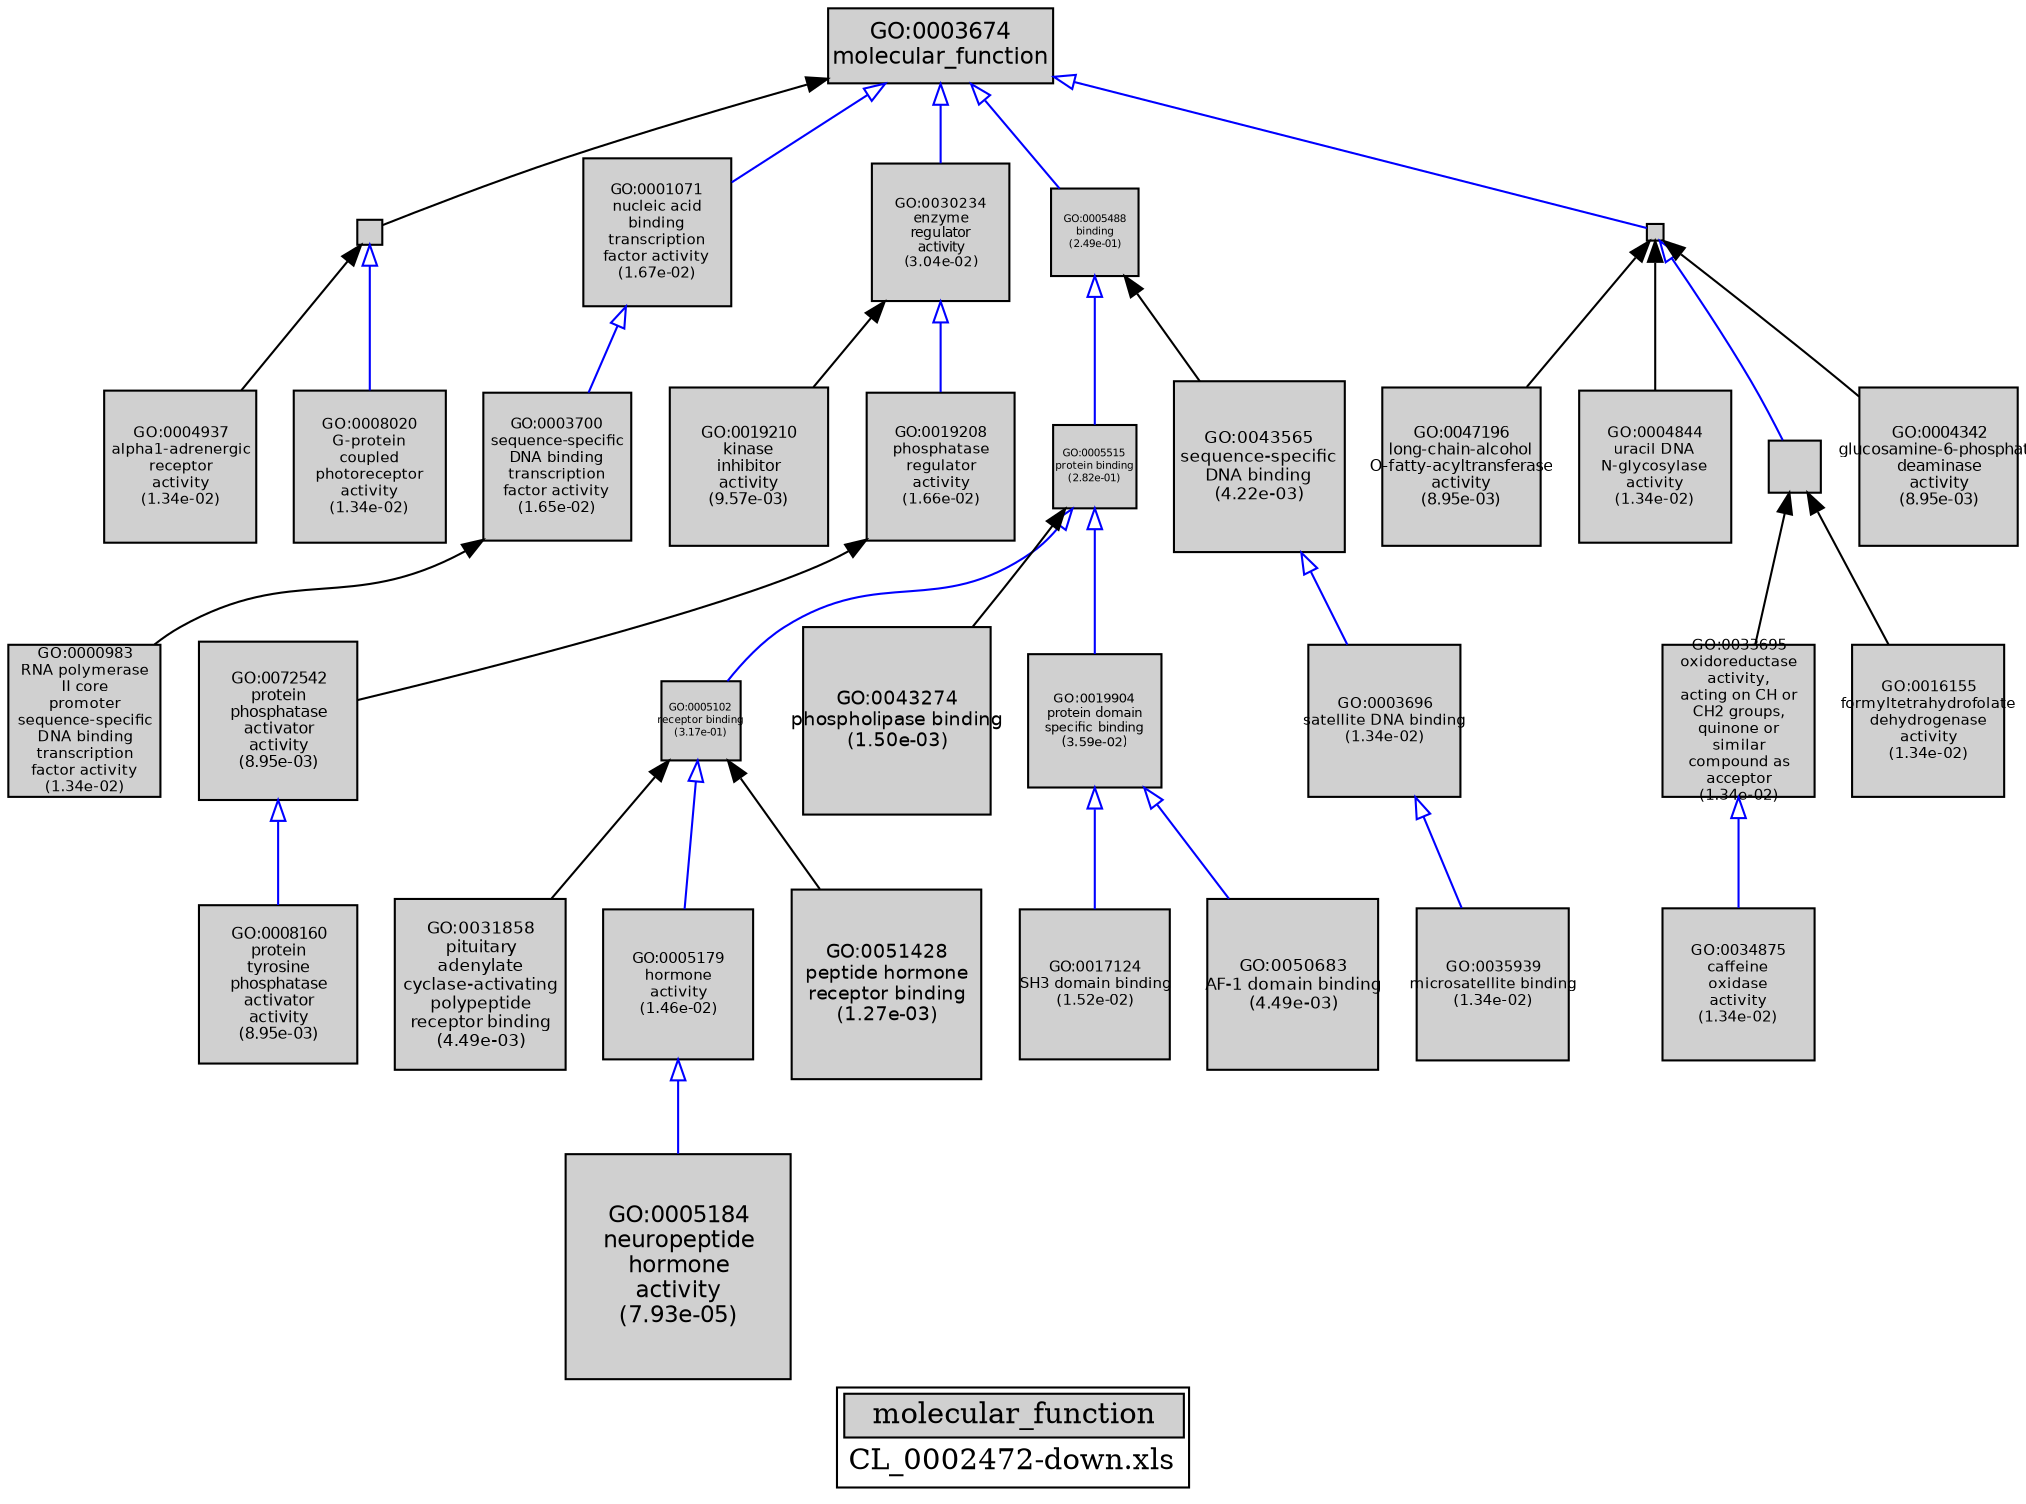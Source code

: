 digraph "molecular_function" {
graph [ bgcolor = "#FFFFFF", label = <<TABLE COLOR="black" BGCOLOR="white"><TR><TD COLSPAN="2" BGCOLOR="#D0D0D0"><FONT COLOR="black">molecular_function</FONT></TD></TR><TR><TD BORDER="0">CL_0002472-down.xls</TD></TR></TABLE>> ];
node [ fontname = "Helvetica" ];

subgraph "nodes" {

node [ style = "filled", fixedsize = "true", width = 1, shape = "box", fontsize = 9, fillcolor = "#D0D0D0", fontcolor = "black", color = "black" ];

"GO:0033695" [ URL = "#GO:0033695", label = <<TABLE BORDER="0"><TR><TD>GO:0033695<BR/>oxidoreductase<BR/>activity,<BR/>acting on CH or<BR/>CH2 groups,<BR/>quinone or<BR/>similar<BR/>compound as<BR/>acceptor<BR/>(1.34e-02)</TD></TR></TABLE>>, width = 1.01645091571, shape = "box", fontsize = 7.31844659314, height = 1.01645091571 ];
"GO:0035939" [ URL = "#GO:0035939", label = <<TABLE BORDER="0"><TR><TD>GO:0035939<BR/>microsatellite binding<BR/>(1.34e-02)</TD></TR></TABLE>>, width = 1.01645091571, shape = "box", fontsize = 7.31844659314, height = 1.01645091571 ];
"GO:0019210" [ URL = "#GO:0019210", label = <<TABLE BORDER="0"><TR><TD>GO:0019210<BR/>kinase<BR/>inhibitor<BR/>activity<BR/>(9.57e-03)</TD></TR></TABLE>>, width = 1.05502482471, shape = "box", fontsize = 7.59617873789, height = 1.05502482471 ];
"GO:0003674" [ URL = "#GO:0003674", label = <<TABLE BORDER="0"><TR><TD>GO:0003674<BR/>molecular_function</TD></TR></TABLE>>, width = 1.5, shape = "box", fontsize = 10.8 ];
"GO:0017124" [ URL = "#GO:0017124", label = <<TABLE BORDER="0"><TR><TD>GO:0017124<BR/>SH3 domain binding<BR/>(1.52e-02)</TD></TR></TABLE>>, width = 1.0012785802, shape = "box", fontsize = 7.20920577745, height = 1.0012785802 ];
"GO:0005102" [ URL = "#GO:0005102", label = <<TABLE BORDER="0"><TR><TD>GO:0005102<BR/>receptor binding<BR/>(3.17e-01)</TD></TR></TABLE>>, width = 0.53182850271, shape = "box", fontsize = 5.0, height = 0.53182850271 ];
"GO:0043274" [ URL = "#GO:0043274", label = <<TABLE BORDER="0"><TR><TD>GO:0043274<BR/>phospholipase binding<BR/>(1.50e-03)</TD></TR></TABLE>>, width = 1.24623108779, shape = "box", fontsize = 8.9728638321, height = 1.24623108779 ];
"GO:0019904" [ URL = "#GO:0019904", label = <<TABLE BORDER="0"><TR><TD>GO:0019904<BR/>protein domain<BR/>specific binding<BR/>(3.59e-02)</TD></TR></TABLE>>, width = 0.894186717712, shape = "box", fontsize = 6.43814436753, height = 0.894186717712 ];
"GO:0004937" [ URL = "#GO:0004937", label = <<TABLE BORDER="0"><TR><TD>GO:0004937<BR/>alpha1-adrenergic<BR/>receptor<BR/>activity<BR/>(1.34e-02)</TD></TR></TABLE>>, width = 1.01645091571, shape = "box", fontsize = 7.31844659314, height = 1.01645091571 ];
"GO:0004930" [ URL = "#GO:0004930", label = "", width = 0.162140277721, shape = "box", height = 0.162140277721 ];
"GO:0001071" [ URL = "#GO:0001071", label = <<TABLE BORDER="0"><TR><TD>GO:0001071<BR/>nucleic acid<BR/>binding<BR/>transcription<BR/>factor activity<BR/>(1.67e-02)</TD></TR></TABLE>>, width = 0.990295610841, shape = "box", fontsize = 7.13012839805, height = 0.990295610841 ];
"GO:0005515" [ URL = "#GO:0005515", label = <<TABLE BORDER="0"><TR><TD>GO:0005515<BR/>protein binding<BR/>(2.82e-01)</TD></TR></TABLE>>, width = 0.557232876319, shape = "box", fontsize = 5.0, height = 0.557232876319 ];
"GO:0047196" [ URL = "#GO:0047196", label = <<TABLE BORDER="0"><TR><TD>GO:0047196<BR/>long-chain-alcohol<BR/>O-fatty-acyltransferase<BR/>activity<BR/>(8.95e-03)</TD></TR></TABLE>>, width = 1.06247029111, shape = "box", fontsize = 7.64978609601, height = 1.06247029111 ];
"GO:0030234" [ URL = "#GO:0030234", label = <<TABLE BORDER="0"><TR><TD>GO:0030234<BR/>enzyme<BR/>regulator<BR/>activity<BR/>(3.04e-02)</TD></TR></TABLE>>, width = 0.915824056683, shape = "box", fontsize = 6.59393320811, height = 0.915824056683 ];
"GO:0019208" [ URL = "#GO:0019208", label = <<TABLE BORDER="0"><TR><TD>GO:0019208<BR/>phosphatase<BR/>regulator<BR/>activity<BR/>(1.66e-02)</TD></TR></TABLE>>, width = 0.991070605962, shape = "box", fontsize = 7.13570836293, height = 0.991070605962 ];
"GO:0004844" [ URL = "#GO:0004844", label = <<TABLE BORDER="0"><TR><TD>GO:0004844<BR/>uracil DNA<BR/>N-glycosylase<BR/>activity<BR/>(1.34e-02)</TD></TR></TABLE>>, width = 1.01645091571, shape = "box", fontsize = 7.31844659314, height = 1.01645091571 ];
"GO:0016491" [ URL = "#GO:0016491", label = "", width = 0.342587007734, shape = "box", height = 0.342587007734 ];
"GO:0008020" [ URL = "#GO:0008020", label = <<TABLE BORDER="0"><TR><TD>GO:0008020<BR/>G-protein<BR/>coupled<BR/>photoreceptor<BR/>activity<BR/>(1.34e-02)</TD></TR></TABLE>>, width = 1.01645091571, shape = "box", fontsize = 7.31844659314, height = 1.01645091571 ];
"GO:0003700" [ URL = "#GO:0003700", label = <<TABLE BORDER="0"><TR><TD>GO:0003700<BR/>sequence-specific<BR/>DNA binding<BR/>transcription<BR/>factor activity<BR/>(1.65e-02)</TD></TR></TABLE>>, width = 0.992071397704, shape = "box", fontsize = 7.14291406347, height = 0.992071397704 ];
"GO:0000983" [ URL = "#GO:0000983", label = <<TABLE BORDER="0"><TR><TD>GO:0000983<BR/>RNA polymerase<BR/>II core<BR/>promoter<BR/>sequence-specific<BR/>DNA binding<BR/>transcription<BR/>factor activity<BR/>(1.34e-02)</TD></TR></TABLE>>, width = 1.01645091571, shape = "box", fontsize = 7.31844659314, height = 1.01645091571 ];
"GO:0004342" [ URL = "#GO:0004342", label = <<TABLE BORDER="0"><TR><TD>GO:0004342<BR/>glucosamine-6-phosphate<BR/>deaminase<BR/>activity<BR/>(8.95e-03)</TD></TR></TABLE>>, width = 1.06247029111, shape = "box", fontsize = 7.64978609601, height = 1.06247029111 ];
"GO:0043565" [ URL = "#GO:0043565", label = <<TABLE BORDER="0"><TR><TD>GO:0043565<BR/>sequence-specific<BR/>DNA binding<BR/>(4.22e-03)</TD></TR></TABLE>>, width = 1.14340242497, shape = "box", fontsize = 8.23249745981, height = 1.14340242497 ];
"GO:0005488" [ URL = "#GO:0005488", label = <<TABLE BORDER="0"><TR><TD>GO:0005488<BR/>binding<BR/>(2.49e-01)</TD></TR></TABLE>>, width = 0.58260587114, shape = "box", fontsize = 5.0, height = 0.58260587114 ];
"GO:0050683" [ URL = "#GO:0050683", label = <<TABLE BORDER="0"><TR><TD>GO:0050683<BR/>AF-1 domain binding<BR/>(4.49e-03)</TD></TR></TABLE>>, width = 1.13699815341, shape = "box", fontsize = 8.18638670452, height = 1.13699815341 ];
"GO:0034875" [ URL = "#GO:0034875", label = <<TABLE BORDER="0"><TR><TD>GO:0034875<BR/>caffeine<BR/>oxidase<BR/>activity<BR/>(1.34e-02)</TD></TR></TABLE>>, width = 1.01645091571, shape = "box", fontsize = 7.31844659314, height = 1.01645091571 ];
"GO:0031858" [ URL = "#GO:0031858", label = <<TABLE BORDER="0"><TR><TD>GO:0031858<BR/>pituitary<BR/>adenylate<BR/>cyclase-activating<BR/>polypeptide<BR/>receptor binding<BR/>(4.49e-03)</TD></TR></TABLE>>, width = 1.13699815341, shape = "box", fontsize = 8.18638670452, height = 1.13699815341 ];
"GO:0016155" [ URL = "#GO:0016155", label = <<TABLE BORDER="0"><TR><TD>GO:0016155<BR/>formyltetrahydrofolate<BR/>dehydrogenase<BR/>activity<BR/>(1.34e-02)</TD></TR></TABLE>>, width = 1.01645091571, shape = "box", fontsize = 7.31844659314, height = 1.01645091571 ];
"GO:0003824" [ URL = "#GO:0003824", label = "", width = 0.116478812377, shape = "box", height = 0.116478812377 ];
"GO:0005179" [ URL = "#GO:0005179", label = <<TABLE BORDER="0"><TR><TD>GO:0005179<BR/>hormone<BR/>activity<BR/>(1.46e-02)</TD></TR></TABLE>>, width = 1.00675182844, shape = "box", fontsize = 7.24861316473, height = 1.00675182844 ];
"GO:0051428" [ URL = "#GO:0051428", label = <<TABLE BORDER="0"><TR><TD>GO:0051428<BR/>peptide hormone<BR/>receptor binding<BR/>(1.27e-03)</TD></TR></TABLE>>, width = 1.26175985957, shape = "box", fontsize = 9.08467098889, height = 1.26175985957 ];
"GO:0005184" [ URL = "#GO:0005184", label = <<TABLE BORDER="0"><TR><TD>GO:0005184<BR/>neuropeptide<BR/>hormone<BR/>activity<BR/>(7.93e-05)</TD></TR></TABLE>>, width = 1.5, shape = "box", fontsize = 10.8, height = 1.5 ];
"GO:0008160" [ URL = "#GO:0008160", label = <<TABLE BORDER="0"><TR><TD>GO:0008160<BR/>protein<BR/>tyrosine<BR/>phosphatase<BR/>activator<BR/>activity<BR/>(8.95e-03)</TD></TR></TABLE>>, width = 1.06247029111, shape = "box", fontsize = 7.64978609601, height = 1.06247029111 ];
"GO:0003696" [ URL = "#GO:0003696", label = <<TABLE BORDER="0"><TR><TD>GO:0003696<BR/>satellite DNA binding<BR/>(1.34e-02)</TD></TR></TABLE>>, width = 1.01645091571, shape = "box", fontsize = 7.31844659314, height = 1.01645091571 ];
"GO:0072542" [ URL = "#GO:0072542", label = <<TABLE BORDER="0"><TR><TD>GO:0072542<BR/>protein<BR/>phosphatase<BR/>activator<BR/>activity<BR/>(8.95e-03)</TD></TR></TABLE>>, width = 1.06247029111, shape = "box", fontsize = 7.64978609601, height = 1.06247029111 ];
}
subgraph "edges" {


edge [ dir = "back", weight = 1 ];
subgraph "regulates" {


edge [ color = "cyan", arrowtail = "none" ];
subgraph "positive" {


edge [ color = "green", arrowtail = "vee" ];
}
subgraph "negative" {


edge [ color = "red", arrowtail = "tee" ];
}
}
subgraph "part_of" {


edge [ color = "purple", arrowtail = "diamond", weight = 2.5 ];
}
subgraph "is_a" {


edge [ color = "blue", arrowtail = "empty", weight = 5.0 ];
"GO:0004930" -> "GO:0008020";
"GO:0003674" -> "GO:0001071";
"GO:0003674" -> "GO:0005488";
"GO:0005488" -> "GO:0005515";
"GO:0005179" -> "GO:0005184";
"GO:0003696" -> "GO:0035939";
"GO:0003824" -> "GO:0016491";
"GO:0005102" -> "GO:0005179";
"GO:0005515" -> "GO:0019904";
"GO:0003674" -> "GO:0030234";
"GO:0019904" -> "GO:0050683";
"GO:0019904" -> "GO:0017124";
"GO:0003674" -> "GO:0003824";
"GO:0043565" -> "GO:0003696";
"GO:0033695" -> "GO:0034875";
"GO:0072542" -> "GO:0008160";
"GO:0001071" -> "GO:0003700";
"GO:0005515" -> "GO:0005102";
"GO:0030234" -> "GO:0019208";
}
"GO:0016491" -> "GO:0016155";
"GO:0003824" -> "GO:0004342";
"GO:0005488" -> "GO:0043565";
"GO:0003824" -> "GO:0004844";
"GO:0005102" -> "GO:0051428";
"GO:0019208" -> "GO:0072542";
"GO:0030234" -> "GO:0019210";
"GO:0003824" -> "GO:0047196";
"GO:0004930" -> "GO:0004937";
"GO:0003674" -> "GO:0004930";
"GO:0005515" -> "GO:0043274";
"GO:0016491" -> "GO:0033695";
"GO:0005102" -> "GO:0031858";
"GO:0003700" -> "GO:0000983";
}
}
